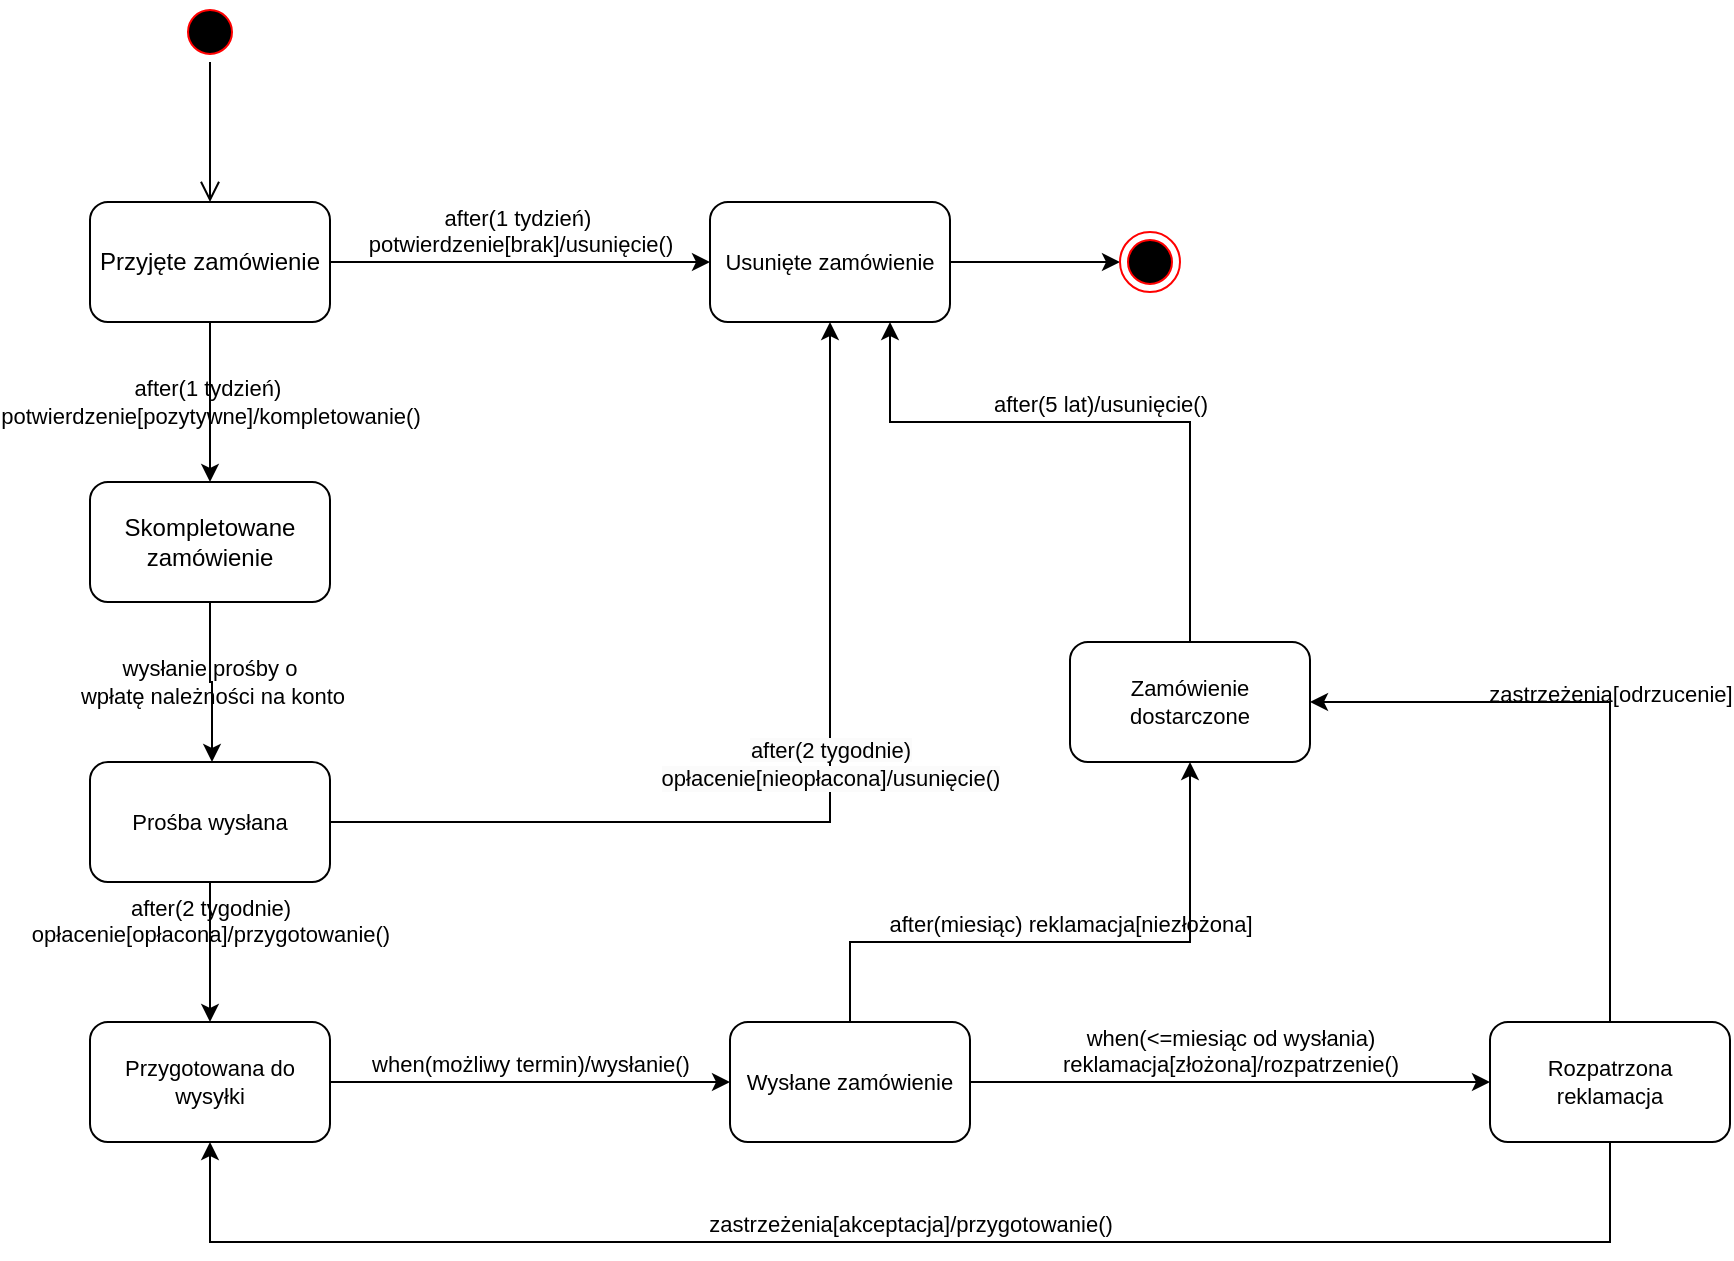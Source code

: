<mxfile version="24.2.5" type="github">
  <diagram name="Strona-1" id="BxVM9EEZGzVjw5J-JY-A">
    <mxGraphModel dx="1784" dy="774" grid="1" gridSize="10" guides="1" tooltips="1" connect="1" arrows="1" fold="1" page="1" pageScale="1" pageWidth="1169" pageHeight="827" math="0" shadow="0">
      <root>
        <mxCell id="0" />
        <mxCell id="1" parent="0" />
        <mxCell id="dsa9-XPuG5602Wf-8mjY-1" value="" style="ellipse;html=1;shape=startState;fillColor=#000000;strokeColor=#ff0000;" vertex="1" parent="1">
          <mxGeometry x="115" y="60" width="30" height="30" as="geometry" />
        </mxCell>
        <mxCell id="dsa9-XPuG5602Wf-8mjY-2" value="" style="edgeStyle=orthogonalEdgeStyle;html=1;verticalAlign=bottom;endArrow=open;endSize=8;strokeColor=#000000;rounded=0;" edge="1" source="dsa9-XPuG5602Wf-8mjY-1" parent="1" target="dsa9-XPuG5602Wf-8mjY-3">
          <mxGeometry relative="1" as="geometry">
            <mxPoint x="130" y="150" as="targetPoint" />
          </mxGeometry>
        </mxCell>
        <mxCell id="dsa9-XPuG5602Wf-8mjY-4" value="after(1 tydzień)&amp;nbsp;&lt;div&gt;potwierdzenie[pozytywne]/kompletowanie()&lt;/div&gt;" style="edgeStyle=orthogonalEdgeStyle;rounded=0;orthogonalLoop=1;jettySize=auto;html=1;labelBackgroundColor=none;" edge="1" parent="1" source="dsa9-XPuG5602Wf-8mjY-3" target="dsa9-XPuG5602Wf-8mjY-7">
          <mxGeometry relative="1" as="geometry">
            <mxPoint x="130" y="310" as="targetPoint" />
          </mxGeometry>
        </mxCell>
        <mxCell id="dsa9-XPuG5602Wf-8mjY-3" value="Przyjęte zamówienie" style="rounded=1;whiteSpace=wrap;html=1;" vertex="1" parent="1">
          <mxGeometry x="70" y="160" width="120" height="60" as="geometry" />
        </mxCell>
        <mxCell id="dsa9-XPuG5602Wf-8mjY-14" value="after(1 tydzień)&amp;nbsp;&lt;div&gt;potwierdzenie[brak]/usunięcie()&lt;/div&gt;" style="edgeStyle=orthogonalEdgeStyle;rounded=0;orthogonalLoop=1;jettySize=auto;html=1;strokeColor=default;align=center;verticalAlign=bottom;fontFamily=Helvetica;fontSize=11;fontColor=default;labelBackgroundColor=none;endArrow=classic;" edge="1" parent="1" source="dsa9-XPuG5602Wf-8mjY-3" target="dsa9-XPuG5602Wf-8mjY-15">
          <mxGeometry relative="1" as="geometry">
            <mxPoint x="310" y="340" as="targetPoint" />
          </mxGeometry>
        </mxCell>
        <mxCell id="dsa9-XPuG5602Wf-8mjY-10" value="wysłanie prośby o&amp;nbsp;&lt;div&gt;wpłatę należności na konto&lt;/div&gt;" style="edgeStyle=orthogonalEdgeStyle;rounded=0;orthogonalLoop=1;jettySize=auto;html=1;labelBackgroundColor=none;" edge="1" parent="1" source="dsa9-XPuG5602Wf-8mjY-7" target="dsa9-XPuG5602Wf-8mjY-11">
          <mxGeometry relative="1" as="geometry">
            <mxPoint x="130" y="610" as="targetPoint" />
            <Array as="points">
              <mxPoint x="130" y="400" />
              <mxPoint x="131" y="400" />
            </Array>
          </mxGeometry>
        </mxCell>
        <mxCell id="dsa9-XPuG5602Wf-8mjY-7" value="Skompletowane zamówienie" style="rounded=1;whiteSpace=wrap;html=1;" vertex="1" parent="1">
          <mxGeometry x="70" y="300" width="120" height="60" as="geometry" />
        </mxCell>
        <mxCell id="dsa9-XPuG5602Wf-8mjY-12" value="after(2 tygodnie)&lt;div&gt;opłacenie[opłacona]/przygotowanie()&lt;/div&gt;" style="edgeStyle=orthogonalEdgeStyle;rounded=0;orthogonalLoop=1;jettySize=auto;html=1;strokeColor=default;align=center;verticalAlign=bottom;fontFamily=Helvetica;fontSize=11;fontColor=default;labelBackgroundColor=none;endArrow=classic;" edge="1" parent="1" source="dsa9-XPuG5602Wf-8mjY-11" target="dsa9-XPuG5602Wf-8mjY-13">
          <mxGeometry relative="1" as="geometry">
            <mxPoint x="350" y="660" as="targetPoint" />
          </mxGeometry>
        </mxCell>
        <mxCell id="dsa9-XPuG5602Wf-8mjY-16" value="&lt;br&gt;&lt;span style=&quot;color: rgb(0, 0, 0); font-family: Helvetica; font-size: 11px; font-style: normal; font-variant-ligatures: normal; font-variant-caps: normal; font-weight: 400; letter-spacing: normal; orphans: 2; text-align: center; text-indent: 0px; text-transform: none; widows: 2; word-spacing: 0px; -webkit-text-stroke-width: 0px; white-space: nowrap; background-color: rgb(251, 251, 251); text-decoration-thickness: initial; text-decoration-style: initial; text-decoration-color: initial; display: inline !important; float: none;&quot;&gt;after(2 tygodnie)&lt;/span&gt;&lt;div style=&quot;forced-color-adjust: none; color: rgb(0, 0, 0); font-family: Helvetica; font-size: 11px; font-style: normal; font-variant-ligatures: normal; font-variant-caps: normal; font-weight: 400; letter-spacing: normal; orphans: 2; text-align: center; text-indent: 0px; text-transform: none; widows: 2; word-spacing: 0px; -webkit-text-stroke-width: 0px; white-space: nowrap; background-color: rgb(251, 251, 251); text-decoration-thickness: initial; text-decoration-style: initial; text-decoration-color: initial;&quot;&gt;opłacenie[nieopłacona]/usunięcie()&lt;/div&gt;&lt;div&gt;&lt;br&gt;&lt;/div&gt;" style="edgeStyle=orthogonalEdgeStyle;rounded=0;orthogonalLoop=1;jettySize=auto;html=1;strokeColor=default;align=center;verticalAlign=bottom;fontFamily=Helvetica;fontSize=11;fontColor=default;labelBackgroundColor=none;endArrow=classic;" edge="1" parent="1" source="dsa9-XPuG5602Wf-8mjY-11" target="dsa9-XPuG5602Wf-8mjY-15">
          <mxGeometry relative="1" as="geometry" />
        </mxCell>
        <mxCell id="dsa9-XPuG5602Wf-8mjY-11" value="Prośba wysłana" style="rounded=1;whiteSpace=wrap;html=1;fontFamily=Helvetica;fontSize=11;fontColor=default;labelBackgroundColor=none;" vertex="1" parent="1">
          <mxGeometry x="70" y="440" width="120" height="60" as="geometry" />
        </mxCell>
        <mxCell id="dsa9-XPuG5602Wf-8mjY-19" value="when(możliwy termin)/wysłanie()" style="edgeStyle=orthogonalEdgeStyle;rounded=0;orthogonalLoop=1;jettySize=auto;html=1;strokeColor=default;align=center;verticalAlign=bottom;fontFamily=Helvetica;fontSize=11;fontColor=default;labelBackgroundColor=none;endArrow=classic;" edge="1" parent="1" source="dsa9-XPuG5602Wf-8mjY-13" target="dsa9-XPuG5602Wf-8mjY-20">
          <mxGeometry relative="1" as="geometry">
            <mxPoint x="390" y="710" as="targetPoint" />
          </mxGeometry>
        </mxCell>
        <mxCell id="dsa9-XPuG5602Wf-8mjY-13" value="Przygotowana do wysyłki" style="rounded=1;whiteSpace=wrap;html=1;fontFamily=Helvetica;fontSize=11;fontColor=default;labelBackgroundColor=none;" vertex="1" parent="1">
          <mxGeometry x="70" y="570" width="120" height="60" as="geometry" />
        </mxCell>
        <mxCell id="dsa9-XPuG5602Wf-8mjY-18" style="edgeStyle=orthogonalEdgeStyle;rounded=0;orthogonalLoop=1;jettySize=auto;html=1;strokeColor=default;align=center;verticalAlign=bottom;fontFamily=Helvetica;fontSize=11;fontColor=default;labelBackgroundColor=none;endArrow=classic;" edge="1" parent="1" source="dsa9-XPuG5602Wf-8mjY-15" target="dsa9-XPuG5602Wf-8mjY-17">
          <mxGeometry relative="1" as="geometry" />
        </mxCell>
        <mxCell id="dsa9-XPuG5602Wf-8mjY-15" value="Usunięte zamówienie" style="rounded=1;whiteSpace=wrap;html=1;fontFamily=Helvetica;fontSize=11;fontColor=default;labelBackgroundColor=none;" vertex="1" parent="1">
          <mxGeometry x="380" y="160" width="120" height="60" as="geometry" />
        </mxCell>
        <mxCell id="dsa9-XPuG5602Wf-8mjY-17" value="" style="ellipse;html=1;shape=endState;fillColor=#000000;strokeColor=#ff0000;fontFamily=Helvetica;fontSize=11;fontColor=default;labelBackgroundColor=none;" vertex="1" parent="1">
          <mxGeometry x="585" y="175" width="30" height="30" as="geometry" />
        </mxCell>
        <mxCell id="dsa9-XPuG5602Wf-8mjY-21" value="when(&amp;lt;=miesiąc od wysłania)&lt;div&gt;reklamacja[złożona]/rozpatrzenie()&lt;/div&gt;" style="edgeStyle=orthogonalEdgeStyle;rounded=0;orthogonalLoop=1;jettySize=auto;html=1;strokeColor=default;align=center;verticalAlign=bottom;fontFamily=Helvetica;fontSize=11;fontColor=default;labelBackgroundColor=none;endArrow=classic;" edge="1" parent="1" source="dsa9-XPuG5602Wf-8mjY-20" target="dsa9-XPuG5602Wf-8mjY-28">
          <mxGeometry relative="1" as="geometry">
            <mxPoint x="760" y="710" as="targetPoint" />
          </mxGeometry>
        </mxCell>
        <mxCell id="dsa9-XPuG5602Wf-8mjY-22" value="after(miesiąc) reklamacja[niezłożona]" style="edgeStyle=orthogonalEdgeStyle;rounded=0;orthogonalLoop=1;jettySize=auto;html=1;strokeColor=default;align=center;verticalAlign=bottom;fontFamily=Helvetica;fontSize=11;fontColor=default;labelBackgroundColor=none;endArrow=classic;" edge="1" parent="1" source="dsa9-XPuG5602Wf-8mjY-20" target="dsa9-XPuG5602Wf-8mjY-23">
          <mxGeometry relative="1" as="geometry">
            <mxPoint x="460" y="880" as="targetPoint" />
            <Array as="points">
              <mxPoint x="450" y="530" />
              <mxPoint x="620" y="530" />
            </Array>
          </mxGeometry>
        </mxCell>
        <mxCell id="dsa9-XPuG5602Wf-8mjY-20" value="Wysłane zamówienie" style="rounded=1;whiteSpace=wrap;html=1;fontFamily=Helvetica;fontSize=11;fontColor=default;labelBackgroundColor=none;" vertex="1" parent="1">
          <mxGeometry x="390" y="570" width="120" height="60" as="geometry" />
        </mxCell>
        <mxCell id="dsa9-XPuG5602Wf-8mjY-24" value="after(5 lat)/usunięcie()" style="edgeStyle=orthogonalEdgeStyle;rounded=0;orthogonalLoop=1;jettySize=auto;html=1;strokeColor=default;align=center;verticalAlign=bottom;fontFamily=Helvetica;fontSize=11;fontColor=default;labelBackgroundColor=none;endArrow=classic;" edge="1" parent="1" source="dsa9-XPuG5602Wf-8mjY-23" target="dsa9-XPuG5602Wf-8mjY-15">
          <mxGeometry relative="1" as="geometry">
            <mxPoint x="460" y="1000" as="targetPoint" />
            <Array as="points">
              <mxPoint x="620" y="270" />
              <mxPoint x="470" y="270" />
            </Array>
          </mxGeometry>
        </mxCell>
        <mxCell id="dsa9-XPuG5602Wf-8mjY-23" value="Zamówienie dostarczone" style="rounded=1;whiteSpace=wrap;html=1;fontFamily=Helvetica;fontSize=11;fontColor=default;labelBackgroundColor=none;" vertex="1" parent="1">
          <mxGeometry x="560" y="380" width="120" height="60" as="geometry" />
        </mxCell>
        <mxCell id="dsa9-XPuG5602Wf-8mjY-30" value="zastrzeżenia[akceptacja]/przygotowanie()" style="edgeStyle=orthogonalEdgeStyle;rounded=0;orthogonalLoop=1;jettySize=auto;html=1;strokeColor=default;align=center;verticalAlign=bottom;fontFamily=Helvetica;fontSize=11;fontColor=default;labelBackgroundColor=none;endArrow=classic;exitX=0.5;exitY=1;exitDx=0;exitDy=0;" edge="1" parent="1" source="dsa9-XPuG5602Wf-8mjY-28" target="dsa9-XPuG5602Wf-8mjY-13">
          <mxGeometry relative="1" as="geometry">
            <mxPoint x="840" y="850" as="targetPoint" />
            <Array as="points">
              <mxPoint x="830" y="680" />
              <mxPoint x="130" y="680" />
            </Array>
          </mxGeometry>
        </mxCell>
        <mxCell id="dsa9-XPuG5602Wf-8mjY-31" value="zastrzeżenia[odrzucenie]" style="edgeStyle=orthogonalEdgeStyle;rounded=0;orthogonalLoop=1;jettySize=auto;html=1;strokeColor=default;align=center;verticalAlign=bottom;fontFamily=Helvetica;fontSize=11;fontColor=default;labelBackgroundColor=none;endArrow=classic;" edge="1" parent="1" source="dsa9-XPuG5602Wf-8mjY-28" target="dsa9-XPuG5602Wf-8mjY-23">
          <mxGeometry relative="1" as="geometry">
            <Array as="points">
              <mxPoint x="830" y="410" />
            </Array>
          </mxGeometry>
        </mxCell>
        <mxCell id="dsa9-XPuG5602Wf-8mjY-28" value="Rozpatrzona reklamacja" style="rounded=1;whiteSpace=wrap;html=1;fontFamily=Helvetica;fontSize=11;fontColor=default;labelBackgroundColor=none;" vertex="1" parent="1">
          <mxGeometry x="770" y="570" width="120" height="60" as="geometry" />
        </mxCell>
      </root>
    </mxGraphModel>
  </diagram>
</mxfile>
